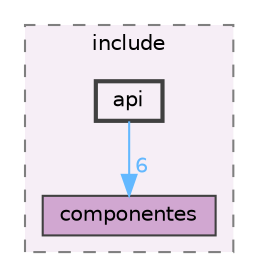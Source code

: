 digraph "becommons/include/api"
{
 // LATEX_PDF_SIZE
  bgcolor="transparent";
  edge [fontname=Helvetica,fontsize=10,labelfontname=Helvetica,labelfontsize=10];
  node [fontname=Helvetica,fontsize=10,shape=box,height=0.2,width=0.4];
  compound=true
  subgraph clusterdir_9a744b5567c265deacf566b467d8af59 {
    graph [ bgcolor="#f6eef6", pencolor="grey50", label="include", fontname=Helvetica,fontsize=10 style="filled,dashed", URL="dir_9a744b5567c265deacf566b467d8af59.html",tooltip=""]
  dir_111f21dc146a617cd827120506a93450 [label="componentes", fillcolor="#d1a7d1", color="grey25", style="filled", URL="dir_111f21dc146a617cd827120506a93450.html",tooltip=""];
  dir_e07a69a71bd80e8a87e2f4fd89c68eef [label="api", fillcolor="#f6eef6", color="grey25", style="filled,bold", URL="dir_e07a69a71bd80e8a87e2f4fd89c68eef.html",tooltip=""];
  }
  dir_e07a69a71bd80e8a87e2f4fd89c68eef->dir_111f21dc146a617cd827120506a93450 [headlabel="6", labeldistance=1.5 headhref="dir_000000_000005.html" href="dir_000000_000005.html" color="steelblue1" fontcolor="steelblue1"];
}
